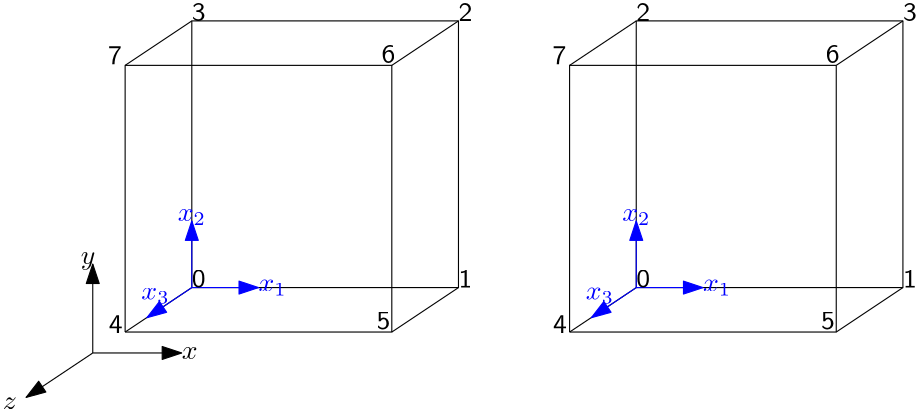 <?xml version="1.0"?>
<!DOCTYPE ipe SYSTEM "ipe.dtd">
<ipe version="70218" creator="Ipe 7.2.24">
<info created="D:20230411091825" modified="D:20230411093205"/>
<preamble>\renewcommand{\familydefault}{\sfdefault}</preamble>
<ipestyle name="basic">
<symbol name="arrow/arc(spx)">
<path stroke="sym-stroke" fill="sym-stroke" pen="sym-pen">
0 0 m
-1 0.333 l
-1 -0.333 l
h
</path>
</symbol>
<symbol name="arrow/farc(spx)">
<path stroke="sym-stroke" fill="white" pen="sym-pen">
0 0 m
-1 0.333 l
-1 -0.333 l
h
</path>
</symbol>
<symbol name="arrow/ptarc(spx)">
<path stroke="sym-stroke" fill="sym-stroke" pen="sym-pen">
0 0 m
-1 0.333 l
-0.8 0 l
-1 -0.333 l
h
</path>
</symbol>
<symbol name="arrow/fptarc(spx)">
<path stroke="sym-stroke" fill="white" pen="sym-pen">
0 0 m
-1 0.333 l
-0.8 0 l
-1 -0.333 l
h
</path>
</symbol>
<symbol name="mark/circle(sx)" transformations="translations">
<path fill="sym-stroke">
0.6 0 0 0.6 0 0 e
0.4 0 0 0.4 0 0 e
</path>
</symbol>
<symbol name="mark/disk(sx)" transformations="translations">
<path fill="sym-stroke">
0.6 0 0 0.6 0 0 e
</path>
</symbol>
<symbol name="mark/fdisk(sfx)" transformations="translations">
<group>
<path fill="sym-fill">
0.5 0 0 0.5 0 0 e
</path>
<path fill="sym-stroke" fillrule="eofill">
0.6 0 0 0.6 0 0 e
0.4 0 0 0.4 0 0 e
</path>
</group>
</symbol>
<symbol name="mark/box(sx)" transformations="translations">
<path fill="sym-stroke" fillrule="eofill">
-0.6 -0.6 m
0.6 -0.6 l
0.6 0.6 l
-0.6 0.6 l
h
-0.4 -0.4 m
0.4 -0.4 l
0.4 0.4 l
-0.4 0.4 l
h
</path>
</symbol>
<symbol name="mark/square(sx)" transformations="translations">
<path fill="sym-stroke">
-0.6 -0.6 m
0.6 -0.6 l
0.6 0.6 l
-0.6 0.6 l
h
</path>
</symbol>
<symbol name="mark/fsquare(sfx)" transformations="translations">
<group>
<path fill="sym-fill">
-0.5 -0.5 m
0.5 -0.5 l
0.5 0.5 l
-0.5 0.5 l
h
</path>
<path fill="sym-stroke" fillrule="eofill">
-0.6 -0.6 m
0.6 -0.6 l
0.6 0.6 l
-0.6 0.6 l
h
-0.4 -0.4 m
0.4 -0.4 l
0.4 0.4 l
-0.4 0.4 l
h
</path>
</group>
</symbol>
<symbol name="mark/cross(sx)" transformations="translations">
<group>
<path fill="sym-stroke">
-0.43 -0.57 m
0.57 0.43 l
0.43 0.57 l
-0.57 -0.43 l
h
</path>
<path fill="sym-stroke">
-0.43 0.57 m
0.57 -0.43 l
0.43 -0.57 l
-0.57 0.43 l
h
</path>
</group>
</symbol>
<symbol name="arrow/fnormal(spx)">
<path stroke="sym-stroke" fill="white" pen="sym-pen">
0 0 m
-1 0.333 l
-1 -0.333 l
h
</path>
</symbol>
<symbol name="arrow/pointed(spx)">
<path stroke="sym-stroke" fill="sym-stroke" pen="sym-pen">
0 0 m
-1 0.333 l
-0.8 0 l
-1 -0.333 l
h
</path>
</symbol>
<symbol name="arrow/fpointed(spx)">
<path stroke="sym-stroke" fill="white" pen="sym-pen">
0 0 m
-1 0.333 l
-0.8 0 l
-1 -0.333 l
h
</path>
</symbol>
<symbol name="arrow/linear(spx)">
<path stroke="sym-stroke" pen="sym-pen">
-1 0.333 m
0 0 l
-1 -0.333 l
</path>
</symbol>
<symbol name="arrow/fdouble(spx)">
<path stroke="sym-stroke" fill="white" pen="sym-pen">
0 0 m
-1 0.333 l
-1 -0.333 l
h
-1 0 m
-2 0.333 l
-2 -0.333 l
h
</path>
</symbol>
<symbol name="arrow/double(spx)">
<path stroke="sym-stroke" fill="sym-stroke" pen="sym-pen">
0 0 m
-1 0.333 l
-1 -0.333 l
h
-1 0 m
-2 0.333 l
-2 -0.333 l
h
</path>
</symbol>
<symbol name="arrow/mid-normal(spx)">
<path stroke="sym-stroke" fill="sym-stroke" pen="sym-pen">
0.5 0 m
-0.5 0.333 l
-0.5 -0.333 l
h
</path>
</symbol>
<symbol name="arrow/mid-fnormal(spx)">
<path stroke="sym-stroke" fill="white" pen="sym-pen">
0.5 0 m
-0.5 0.333 l
-0.5 -0.333 l
h
</path>
</symbol>
<symbol name="arrow/mid-pointed(spx)">
<path stroke="sym-stroke" fill="sym-stroke" pen="sym-pen">
0.5 0 m
-0.5 0.333 l
-0.3 0 l
-0.5 -0.333 l
h
</path>
</symbol>
<symbol name="arrow/mid-fpointed(spx)">
<path stroke="sym-stroke" fill="white" pen="sym-pen">
0.5 0 m
-0.5 0.333 l
-0.3 0 l
-0.5 -0.333 l
h
</path>
</symbol>
<symbol name="arrow/mid-double(spx)">
<path stroke="sym-stroke" fill="sym-stroke" pen="sym-pen">
1 0 m
0 0.333 l
0 -0.333 l
h
0 0 m
-1 0.333 l
-1 -0.333 l
h
</path>
</symbol>
<symbol name="arrow/mid-fdouble(spx)">
<path stroke="sym-stroke" fill="white" pen="sym-pen">
1 0 m
0 0.333 l
0 -0.333 l
h
0 0 m
-1 0.333 l
-1 -0.333 l
h
</path>
</symbol>
<anglesize name="22.5 deg" value="22.5"/>
<anglesize name="30 deg" value="30"/>
<anglesize name="45 deg" value="45"/>
<anglesize name="60 deg" value="60"/>
<anglesize name="90 deg" value="90"/>
<arrowsize name="large" value="10"/>
<arrowsize name="small" value="5"/>
<arrowsize name="tiny" value="3"/>
<color name="blue" value="0 0 1"/>
<color name="brown" value="0.647 0.165 0.165"/>
<color name="darkblue" value="0 0 0.545"/>
<color name="darkcyan" value="0 0.545 0.545"/>
<color name="darkgray" value="0.663"/>
<color name="darkgreen" value="0 0.392 0"/>
<color name="darkmagenta" value="0.545 0 0.545"/>
<color name="darkorange" value="1 0.549 0"/>
<color name="darkred" value="0.545 0 0"/>
<color name="gold" value="1 0.843 0"/>
<color name="gray" value="0.745"/>
<color name="green" value="0 1 0"/>
<color name="lightblue" value="0.678 0.847 0.902"/>
<color name="lightcyan" value="0.878 1 1"/>
<color name="lightgray" value="0.827"/>
<color name="lightgreen" value="0.565 0.933 0.565"/>
<color name="lightyellow" value="1 1 0.878"/>
<color name="navy" value="0 0 0.502"/>
<color name="orange" value="1 0.647 0"/>
<color name="pink" value="1 0.753 0.796"/>
<color name="purple" value="0.627 0.125 0.941"/>
<color name="red" value="1 0 0"/>
<color name="seagreen" value="0.18 0.545 0.341"/>
<color name="turquoise" value="0.251 0.878 0.816"/>
<color name="violet" value="0.933 0.51 0.933"/>
<color name="yellow" value="1 1 0"/>
<dashstyle name="dash dot dotted" value="[4 2 1 2 1 2] 0"/>
<dashstyle name="dash dotted" value="[4 2 1 2] 0"/>
<dashstyle name="dashed" value="[4] 0"/>
<dashstyle name="dotted" value="[1 3] 0"/>
<gridsize name="10 pts (~3.5 mm)" value="10"/>
<gridsize name="14 pts (~5 mm)" value="14"/>
<gridsize name="16 pts (~6 mm)" value="16"/>
<gridsize name="20 pts (~7 mm)" value="20"/>
<gridsize name="28 pts (~10 mm)" value="28"/>
<gridsize name="32 pts (~12 mm)" value="32"/>
<gridsize name="4 pts" value="4"/>
<gridsize name="56 pts (~20 mm)" value="56"/>
<gridsize name="8 pts (~3 mm)" value="8"/>
<opacity name="10%" value="0.1"/>
<opacity name="30%" value="0.3"/>
<opacity name="50%" value="0.5"/>
<opacity name="75%" value="0.75"/>
<pen name="fat" value="1.2"/>
<pen name="heavier" value="0.8"/>
<pen name="ultrafat" value="2"/>
<symbolsize name="large" value="5"/>
<symbolsize name="small" value="2"/>
<symbolsize name="tiny" value="1.1"/>
<textsize name="Huge" value="\Huge"/>
<textsize name="LARGE" value="\LARGE"/>
<textsize name="Large" value="\Large"/>
<textsize name="footnote" value="\footnotesize"/>
<textsize name="huge" value="\huge"/>
<textsize name="large" value="\large"/>
<textsize name="small" value="\small"/>
<textsize name="tiny" value="\tiny"/>
<textstyle name="center" begin="\begin{center}" end="\end{center}"/>
<textstyle name="item" begin="\begin{itemize}\item{}" end="\end{itemize}"/>
<textstyle name="itemize" begin="\begin{itemize}" end="\end{itemize}"/>
<tiling name="falling" angle="-60" step="4" width="1"/>
<tiling name="rising" angle="30" step="4" width="1"/>
</ipestyle>
<page>
<layer name="alpha"/>
<view layers="alpha" active="alpha"/>
<path layer="alpha" matrix="1 0 0 1 0.371241 -0.371241" stroke="black">
96 640 m
192 640 l
192 736 l
96 736 l
96 640 l
</path>
<path matrix="1 0 0 1 0.371241 -0.371241" stroke="black">
72 624 m
168 624 l
168 720 l
72 720 l
72 624 l
</path>
<path matrix="1 0 0 1 0.371241 -0.371241" stroke="black">
96 736 m
72 720 l
</path>
<path matrix="1 0 0 1 0.371241 -0.371241" stroke="black">
192 736 m
168 720 l
</path>
<path matrix="1 0 0 1 0.371241 -0.371241" stroke="black">
192 640 m
168 624 l
</path>
<path matrix="1 0 0 1 0.371241 -0.371241" stroke="black">
96 640 m
72 624 l
</path>
<path matrix="1 0 0 1 4.71348 16.091" stroke="black" arrow="normal/normal">
56 600 m
88 600 l
</path>
<path matrix="1 0 0 1 4.71348 16.091" stroke="black" arrow="normal/normal">
56 600 m
56 632 l
</path>
<path matrix="1 0 0 1 4.71348 16.091" stroke="black" arrow="normal/normal">
56 600 m
32 584 l
</path>
<text matrix="1 0 0 1 4.71348 16.091" transformations="translations" pos="88 600" stroke="black" type="label" width="5.694" height="4.289" depth="0" valign="center" style="math">x</text>
<text matrix="1 0 0 1 4.71348 16.091" transformations="translations" pos="56 632" stroke="black" type="label" width="8.563" height="4.297" depth="1.93" halign="center" valign="baseline">$y$
</text>
<text matrix="1 0 0 1 4.71348 16.091" transformations="translations" pos="32 584" stroke="black" type="label" width="8.392" height="4.289" depth="0" halign="right" valign="top">$z$
</text>
<path matrix="0.75 0 0 1 54.3712 39.6288" stroke="blue" arrow="normal/normal">
56 600 m
88 600 l
</path>
<path matrix="1 0 0 0.75 40.3712 189.629" stroke="blue" arrow="normal/normal">
56 600 m
56 632 l
</path>
<path matrix="0.673981 0 0 0.678078 31.6691 205.659" stroke="blue" arrow="normal/normal">
96 640 m
72 624 l
</path>
<text matrix="1 0 0 1 32.3712 39.6288" transformations="translations" pos="88 600" stroke="blue" type="label" width="10.163" height="4.294" depth="1.49" valign="center" style="math">x_1</text>
<text matrix="1 0 0 1 40.3712 31.6288" transformations="translations" pos="56 632" stroke="blue" type="label" width="10.163" height="4.294" depth="1.49" halign="center" valign="baseline" style="math">x_2
</text>
<text matrix="1 0 0 1 56.3712 55.6288" transformations="translations" pos="32 584" stroke="blue" type="label" width="10.163" height="4.294" depth="1.49" halign="right" valign="top" style="math">x_3</text>
<text matrix="1 0 0 1 0.371241 -0.371241" transformations="translations" pos="96 640" stroke="black" type="label" width="4.981" height="6.531" depth="0" valign="baseline">0</text>
<text matrix="1 0 0 1 0.371241 -0.371241" transformations="translations" pos="192 640" stroke="black" type="label" width="4.981" height="6.531" depth="0" valign="baseline">1</text>
<text matrix="1 0 0 1 0.371241 -0.371241" transformations="translations" pos="192 736" stroke="black" type="label" width="4.981" height="6.531" depth="0" valign="baseline">2</text>
<text matrix="1 0 0 1 0.371241 -0.371241" transformations="translations" pos="96 736" stroke="black" type="label" width="4.981" height="6.531" depth="0" valign="baseline">3</text>
<text matrix="1 0 0 1 -5.56767 -0.81116" transformations="translations" pos="72 624" stroke="black" type="label" width="4.981" height="6.531" depth="0" valign="baseline">4</text>
<text matrix="1 0 0 1 -5.12775 0.508598" transformations="translations" pos="168 624" stroke="black" type="label" width="4.981" height="6.531" depth="0" valign="baseline">5</text>
<text matrix="1 0 0 1 -3.36807 0.508598" transformations="translations" pos="168 720" stroke="black" type="label" width="4.981" height="6.531" depth="0" valign="baseline">6</text>
<text matrix="1 0 0 1 -5.78763 0.0686783" transformations="translations" pos="72 720" stroke="black" type="label" width="4.981" height="6.531" depth="0" valign="baseline">7</text>
<path matrix="1 0 0 1 160.371 -0.371241" stroke="black">
96 640 m
192 640 l
192 736 l
96 736 l
96 640 l
</path>
<path matrix="1 0 0 1 160.371 -0.371241" stroke="black">
72 624 m
168 624 l
168 720 l
72 720 l
72 624 l
</path>
<path matrix="1 0 0 1 160.371 -0.371241" stroke="black">
96 736 m
72 720 l
</path>
<path matrix="1 0 0 1 160.371 -0.371241" stroke="black">
192 736 m
168 720 l
</path>
<path matrix="1 0 0 1 160.371 -0.371241" stroke="black">
192 640 m
168 624 l
</path>
<path matrix="1 0 0 1 160.371 -0.371241" stroke="black">
96 640 m
72 624 l
</path>
<path matrix="0.75 0 0 1 214.371 39.6288" stroke="blue" arrow="normal/normal">
56 600 m
88 600 l
</path>
<path matrix="1 0 0 0.75 200.371 189.629" stroke="blue" arrow="normal/normal">
56 600 m
56 632 l
</path>
<path matrix="0.673981 0 0 0.678078 191.669 205.659" stroke="blue" arrow="normal/normal">
96 640 m
72 624 l
</path>
<text matrix="1 0 0 1 192.371 39.6288" transformations="translations" pos="88 600" stroke="blue" type="label" width="10.163" height="4.294" depth="1.49" valign="center" style="math">x_1</text>
<text matrix="1 0 0 1 200.371 31.6288" transformations="translations" pos="56 632" stroke="blue" type="label" width="10.163" height="4.294" depth="1.49" halign="center" valign="baseline" style="math">x_2
</text>
<text matrix="1 0 0 1 216.371 55.6288" transformations="translations" pos="32 584" stroke="blue" type="label" width="10.163" height="4.294" depth="1.49" halign="right" valign="top" style="math">x_3</text>
<text matrix="1 0 0 1 160.371 -0.371241" transformations="translations" pos="96 640" stroke="black" type="label" width="4.981" height="6.531" depth="0" valign="baseline">0</text>
<text matrix="1 0 0 1 160.371 -0.371241" transformations="translations" pos="192 640" stroke="black" type="label" width="4.981" height="6.531" depth="0" valign="baseline">1</text>
<text matrix="1 0 0 1 160.371 -0.371241" transformations="translations" pos="192 736" stroke="black" type="label" width="4.981" height="6.531" depth="0" valign="baseline">3</text>
<text matrix="1 0 0 1 160.371 -0.371241" transformations="translations" pos="96 736" stroke="black" type="label" width="4.981" height="6.531" depth="0" valign="baseline">2</text>
<text matrix="1 0 0 1 154.432 -0.81116" transformations="translations" pos="72 624" stroke="black" type="label" width="4.981" height="6.531" depth="0" valign="baseline">4</text>
<text matrix="1 0 0 1 154.872 0.508598" transformations="translations" pos="168 624" stroke="black" type="label" width="4.981" height="6.531" depth="0" valign="baseline">5</text>
<text matrix="1 0 0 1 156.632 0.508598" transformations="translations" pos="168 720" stroke="black" type="label" width="4.981" height="6.531" depth="0" valign="baseline">6</text>
<text matrix="1 0 0 1 154.212 0.0686783" transformations="translations" pos="72 720" stroke="black" type="label" width="4.981" height="6.531" depth="0" valign="baseline">7</text>
</page>
</ipe>

